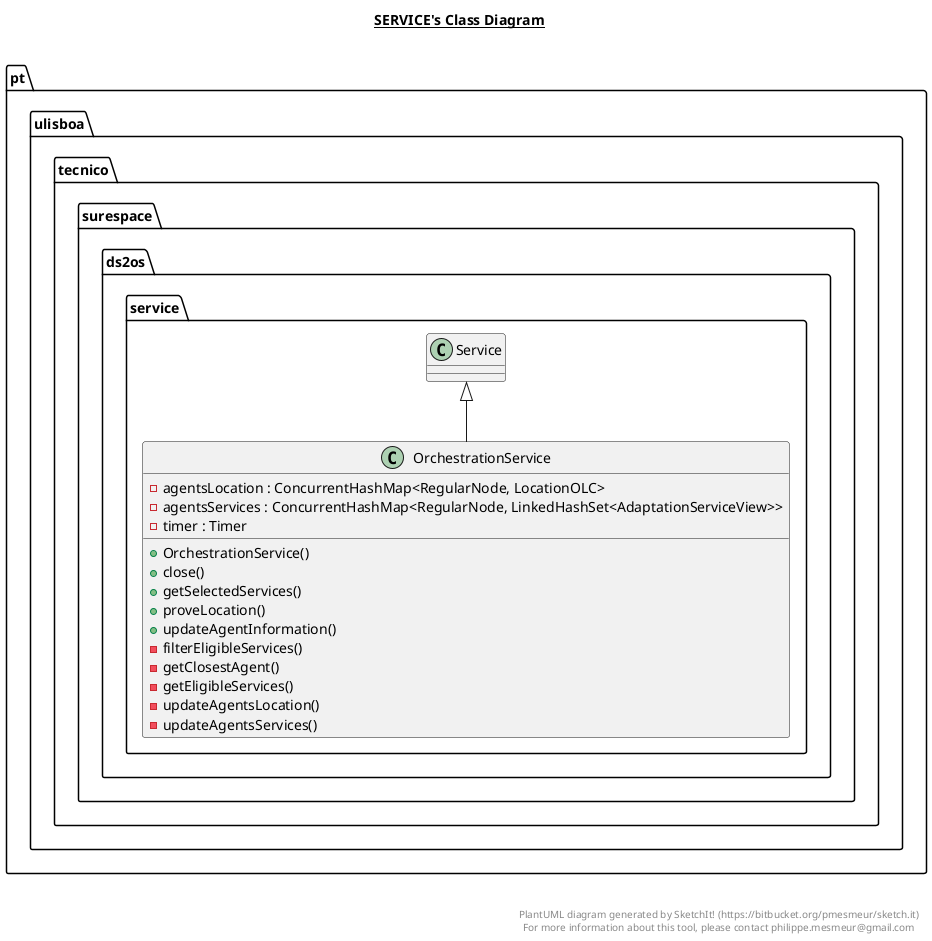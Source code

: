 @startuml

title __SERVICE's Class Diagram__\n

  namespace pt.ulisboa.tecnico.surespace.ds2os.service {
    class pt.ulisboa.tecnico.surespace.ds2os.service.OrchestrationService {
        - agentsLocation : ConcurrentHashMap<RegularNode, LocationOLC>
        - agentsServices : ConcurrentHashMap<RegularNode, LinkedHashSet<AdaptationServiceView>>
        - timer : Timer
        + OrchestrationService()
        + close()
        + getSelectedServices()
        + proveLocation()
        + updateAgentInformation()
        - filterEligibleServices()
        - getClosestAgent()
        - getEligibleServices()
        - updateAgentsLocation()
        - updateAgentsServices()
    }
  }
  

  pt.ulisboa.tecnico.surespace.ds2os.service.OrchestrationService -up-|> pt.ulisboa.tecnico.surespace.ds2os.service.Service


right footer


PlantUML diagram generated by SketchIt! (https://bitbucket.org/pmesmeur/sketch.it)
For more information about this tool, please contact philippe.mesmeur@gmail.com
endfooter

@enduml
